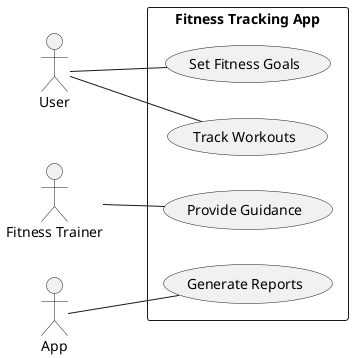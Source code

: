 @startuml FitnessTrackingDiagram
left to right direction

actor "User" as user
actor "Fitness Trainer" as trainer
actor "App" as app

rectangle "Fitness Tracking App" {
  usecase "Set Fitness Goals" as setGoals
  usecase "Track Workouts" as trackWorkouts
  usecase "Generate Reports" as generateFitnessReports
  usecase "Provide Guidance" as provideGuidance

  user -- setGoals
  user -- trackWorkouts
  app -- generateFitnessReports
  trainer -- provideGuidance
}
@enduml
